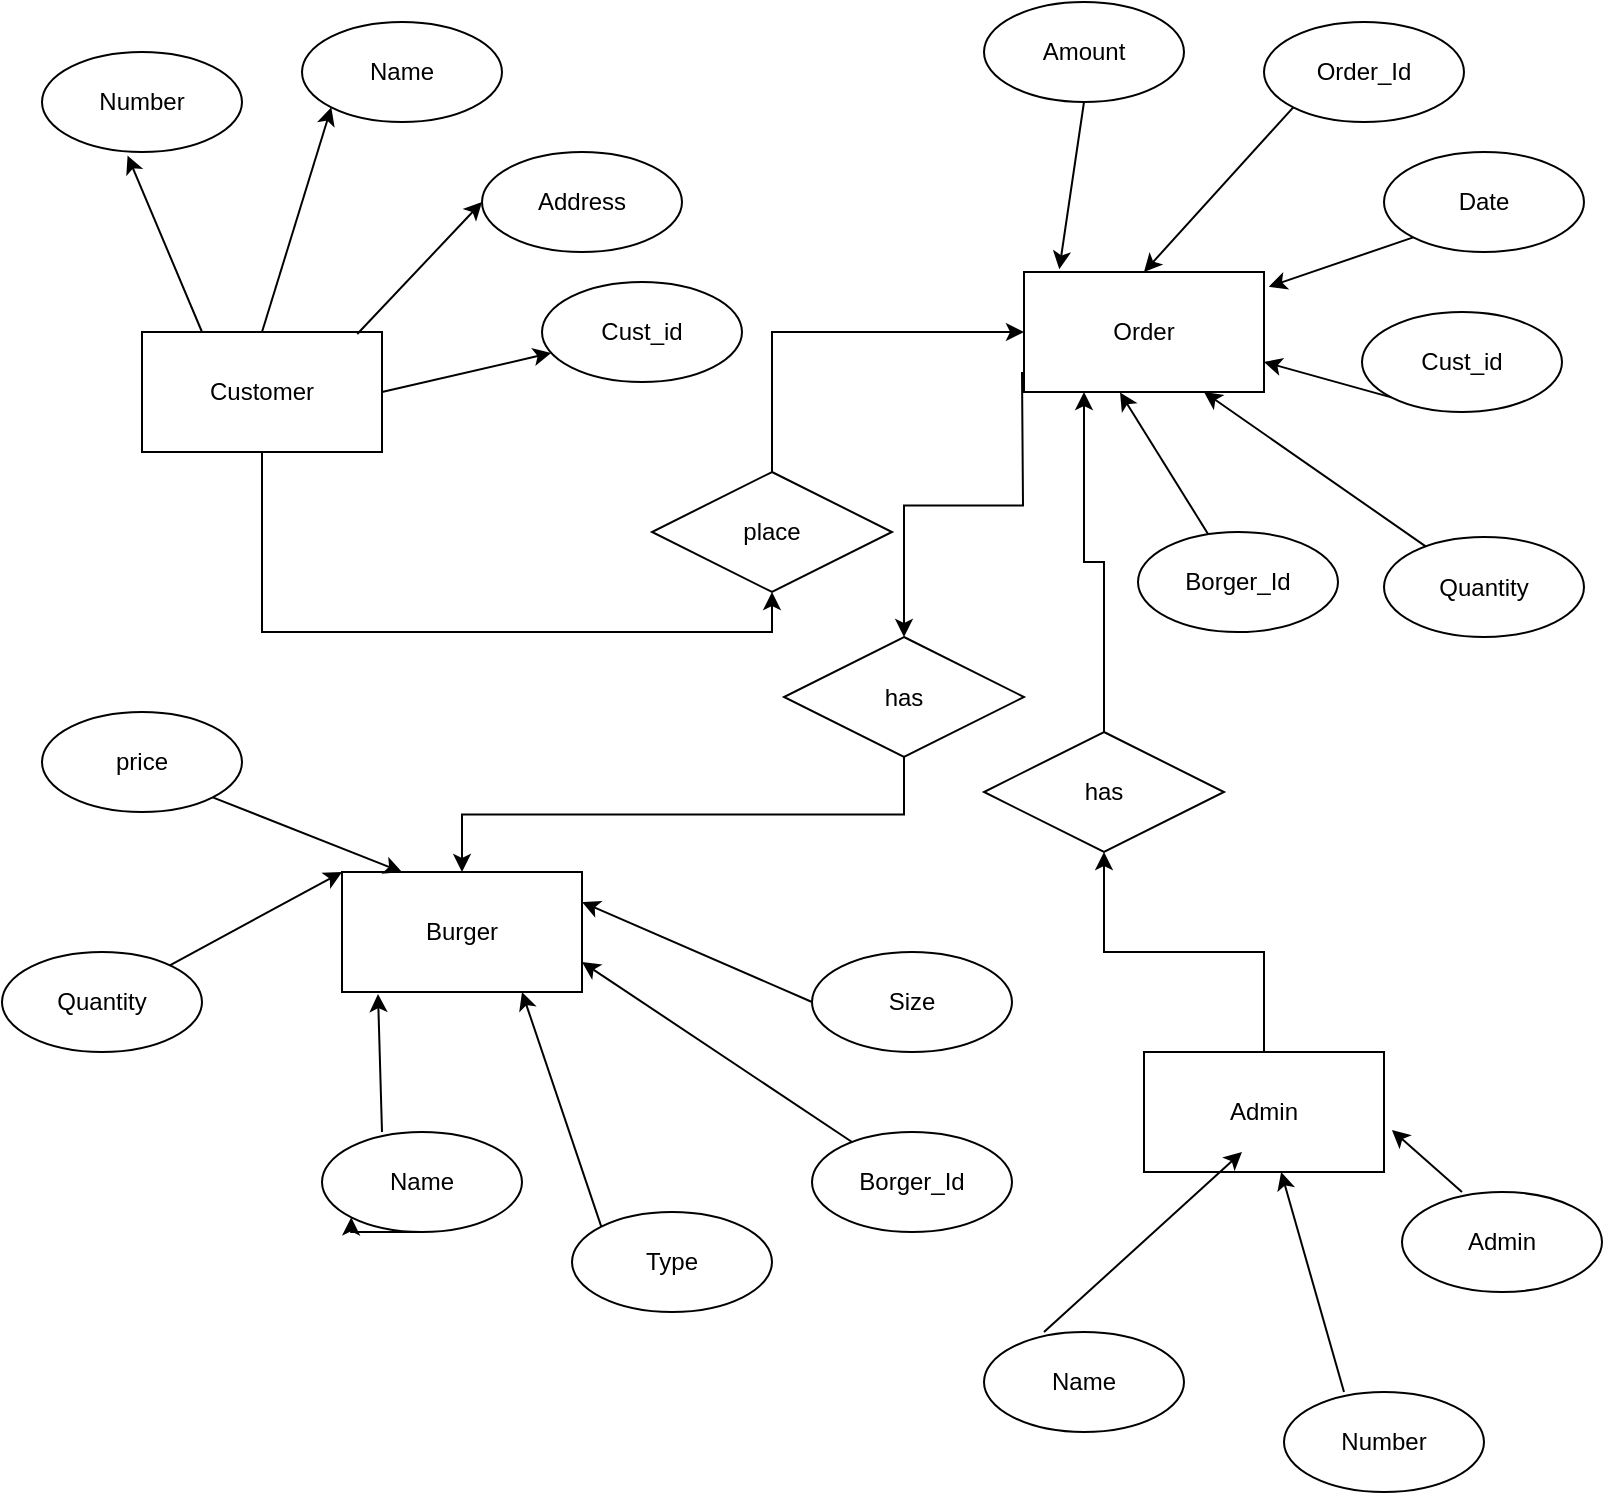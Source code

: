 <mxfile version="24.7.17">
  <diagram name="Page-1" id="s-1Xge24AGk-_zhSLOcj">
    <mxGraphModel dx="1036" dy="614" grid="1" gridSize="10" guides="1" tooltips="1" connect="1" arrows="1" fold="1" page="1" pageScale="1" pageWidth="850" pageHeight="1100" math="0" shadow="0">
      <root>
        <mxCell id="0" />
        <mxCell id="1" parent="0" />
        <mxCell id="LQtEZGlkrlKJnaAbSItU-1" value="Cust_id" style="ellipse;whiteSpace=wrap;html=1;" vertex="1" parent="1">
          <mxGeometry x="310" y="215" width="100" height="50" as="geometry" />
        </mxCell>
        <mxCell id="LQtEZGlkrlKJnaAbSItU-2" value="Customer" style="rounded=0;whiteSpace=wrap;html=1;" vertex="1" parent="1">
          <mxGeometry x="110" y="240" width="120" height="60" as="geometry" />
        </mxCell>
        <mxCell id="LQtEZGlkrlKJnaAbSItU-3" value="Number" style="ellipse;whiteSpace=wrap;html=1;" vertex="1" parent="1">
          <mxGeometry x="60" y="100" width="100" height="50" as="geometry" />
        </mxCell>
        <mxCell id="LQtEZGlkrlKJnaAbSItU-4" value="Address" style="ellipse;whiteSpace=wrap;html=1;" vertex="1" parent="1">
          <mxGeometry x="280" y="150" width="100" height="50" as="geometry" />
        </mxCell>
        <mxCell id="LQtEZGlkrlKJnaAbSItU-5" value="Name" style="ellipse;whiteSpace=wrap;html=1;" vertex="1" parent="1">
          <mxGeometry x="190" y="85" width="100" height="50" as="geometry" />
        </mxCell>
        <mxCell id="LQtEZGlkrlKJnaAbSItU-6" value="Burger" style="rounded=0;whiteSpace=wrap;html=1;" vertex="1" parent="1">
          <mxGeometry x="210" y="510" width="120" height="60" as="geometry" />
        </mxCell>
        <mxCell id="LQtEZGlkrlKJnaAbSItU-7" value="Size" style="ellipse;whiteSpace=wrap;html=1;" vertex="1" parent="1">
          <mxGeometry x="445" y="550" width="100" height="50" as="geometry" />
        </mxCell>
        <mxCell id="LQtEZGlkrlKJnaAbSItU-8" value="price" style="ellipse;whiteSpace=wrap;html=1;" vertex="1" parent="1">
          <mxGeometry x="60" y="430" width="100" height="50" as="geometry" />
        </mxCell>
        <mxCell id="LQtEZGlkrlKJnaAbSItU-9" value="Borger_Id" style="ellipse;whiteSpace=wrap;html=1;" vertex="1" parent="1">
          <mxGeometry x="445" y="640" width="100" height="50" as="geometry" />
        </mxCell>
        <mxCell id="LQtEZGlkrlKJnaAbSItU-10" value="Type" style="ellipse;whiteSpace=wrap;html=1;" vertex="1" parent="1">
          <mxGeometry x="325" y="680" width="100" height="50" as="geometry" />
        </mxCell>
        <mxCell id="LQtEZGlkrlKJnaAbSItU-11" value="Order" style="rounded=0;whiteSpace=wrap;html=1;" vertex="1" parent="1">
          <mxGeometry x="551" y="210" width="120" height="60" as="geometry" />
        </mxCell>
        <mxCell id="LQtEZGlkrlKJnaAbSItU-12" value="Name" style="ellipse;whiteSpace=wrap;html=1;" vertex="1" parent="1">
          <mxGeometry x="200" y="640" width="100" height="50" as="geometry" />
        </mxCell>
        <mxCell id="LQtEZGlkrlKJnaAbSItU-13" value="Quantity" style="ellipse;whiteSpace=wrap;html=1;" vertex="1" parent="1">
          <mxGeometry x="40" y="550" width="100" height="50" as="geometry" />
        </mxCell>
        <mxCell id="LQtEZGlkrlKJnaAbSItU-14" value="" style="endArrow=classic;html=1;rounded=0;exitX=0.25;exitY=0;exitDx=0;exitDy=0;entryX=0.428;entryY=1.036;entryDx=0;entryDy=0;entryPerimeter=0;" edge="1" parent="1" source="LQtEZGlkrlKJnaAbSItU-2" target="LQtEZGlkrlKJnaAbSItU-3">
          <mxGeometry width="50" height="50" relative="1" as="geometry">
            <mxPoint x="380" y="340" as="sourcePoint" />
            <mxPoint x="430" y="290" as="targetPoint" />
          </mxGeometry>
        </mxCell>
        <mxCell id="LQtEZGlkrlKJnaAbSItU-15" value="" style="endArrow=classic;html=1;rounded=0;exitX=0.5;exitY=0;exitDx=0;exitDy=0;entryX=0;entryY=1;entryDx=0;entryDy=0;" edge="1" parent="1" source="LQtEZGlkrlKJnaAbSItU-2" target="LQtEZGlkrlKJnaAbSItU-5">
          <mxGeometry width="50" height="50" relative="1" as="geometry">
            <mxPoint x="190" y="240" as="sourcePoint" />
            <mxPoint x="163" y="162" as="targetPoint" />
          </mxGeometry>
        </mxCell>
        <mxCell id="LQtEZGlkrlKJnaAbSItU-16" value="" style="endArrow=classic;html=1;rounded=0;exitX=0.897;exitY=0.017;exitDx=0;exitDy=0;entryX=0;entryY=0.5;entryDx=0;entryDy=0;exitPerimeter=0;" edge="1" parent="1" source="LQtEZGlkrlKJnaAbSItU-2" target="LQtEZGlkrlKJnaAbSItU-4">
          <mxGeometry width="50" height="50" relative="1" as="geometry">
            <mxPoint x="200" y="250" as="sourcePoint" />
            <mxPoint x="173" y="172" as="targetPoint" />
          </mxGeometry>
        </mxCell>
        <mxCell id="LQtEZGlkrlKJnaAbSItU-17" value="" style="endArrow=classic;html=1;rounded=0;exitX=1;exitY=0.5;exitDx=0;exitDy=0;" edge="1" parent="1" source="LQtEZGlkrlKJnaAbSItU-2" target="LQtEZGlkrlKJnaAbSItU-1">
          <mxGeometry width="50" height="50" relative="1" as="geometry">
            <mxPoint x="210" y="260" as="sourcePoint" />
            <mxPoint x="183" y="182" as="targetPoint" />
          </mxGeometry>
        </mxCell>
        <mxCell id="LQtEZGlkrlKJnaAbSItU-18" value="" style="endArrow=classic;html=1;rounded=0;entryX=0;entryY=0;entryDx=0;entryDy=0;" edge="1" parent="1" source="LQtEZGlkrlKJnaAbSItU-13" target="LQtEZGlkrlKJnaAbSItU-6">
          <mxGeometry width="50" height="50" relative="1" as="geometry">
            <mxPoint x="220" y="270" as="sourcePoint" />
            <mxPoint x="193" y="192" as="targetPoint" />
          </mxGeometry>
        </mxCell>
        <mxCell id="LQtEZGlkrlKJnaAbSItU-19" value="" style="endArrow=classic;html=1;rounded=0;entryX=0.25;entryY=0;entryDx=0;entryDy=0;exitX=1;exitY=1;exitDx=0;exitDy=0;" edge="1" parent="1" source="LQtEZGlkrlKJnaAbSItU-8" target="LQtEZGlkrlKJnaAbSItU-6">
          <mxGeometry width="50" height="50" relative="1" as="geometry">
            <mxPoint x="236" y="446" as="sourcePoint" />
            <mxPoint x="290" y="490" as="targetPoint" />
          </mxGeometry>
        </mxCell>
        <mxCell id="LQtEZGlkrlKJnaAbSItU-20" value="" style="endArrow=classic;html=1;rounded=0;exitX=0;exitY=0.5;exitDx=0;exitDy=0;entryX=1;entryY=0.25;entryDx=0;entryDy=0;" edge="1" parent="1" source="LQtEZGlkrlKJnaAbSItU-7" target="LQtEZGlkrlKJnaAbSItU-6">
          <mxGeometry width="50" height="50" relative="1" as="geometry">
            <mxPoint x="246" y="456" as="sourcePoint" />
            <mxPoint x="300" y="500" as="targetPoint" />
          </mxGeometry>
        </mxCell>
        <mxCell id="LQtEZGlkrlKJnaAbSItU-21" value="" style="endArrow=classic;html=1;rounded=0;entryX=1;entryY=0.75;entryDx=0;entryDy=0;" edge="1" parent="1" source="LQtEZGlkrlKJnaAbSItU-9" target="LQtEZGlkrlKJnaAbSItU-6">
          <mxGeometry width="50" height="50" relative="1" as="geometry">
            <mxPoint x="424" y="433" as="sourcePoint" />
            <mxPoint x="375" y="490" as="targetPoint" />
          </mxGeometry>
        </mxCell>
        <mxCell id="LQtEZGlkrlKJnaAbSItU-22" value="" style="endArrow=classic;html=1;rounded=0;entryX=0.75;entryY=1;entryDx=0;entryDy=0;exitX=0;exitY=0;exitDx=0;exitDy=0;" edge="1" parent="1" source="LQtEZGlkrlKJnaAbSItU-10" target="LQtEZGlkrlKJnaAbSItU-6">
          <mxGeometry width="50" height="50" relative="1" as="geometry">
            <mxPoint x="443" y="488" as="sourcePoint" />
            <mxPoint x="412" y="499" as="targetPoint" />
          </mxGeometry>
        </mxCell>
        <mxCell id="LQtEZGlkrlKJnaAbSItU-23" value="" style="endArrow=classic;html=1;rounded=0;entryX=0.15;entryY=1.017;entryDx=0;entryDy=0;exitX=0.3;exitY=0;exitDx=0;exitDy=0;exitPerimeter=0;entryPerimeter=0;" edge="1" parent="1" source="LQtEZGlkrlKJnaAbSItU-12" target="LQtEZGlkrlKJnaAbSItU-6">
          <mxGeometry width="50" height="50" relative="1" as="geometry">
            <mxPoint x="450" y="527" as="sourcePoint" />
            <mxPoint x="410" y="520" as="targetPoint" />
          </mxGeometry>
        </mxCell>
        <mxCell id="LQtEZGlkrlKJnaAbSItU-24" value="Order_Id" style="ellipse;whiteSpace=wrap;html=1;" vertex="1" parent="1">
          <mxGeometry x="671" y="85" width="100" height="50" as="geometry" />
        </mxCell>
        <mxCell id="LQtEZGlkrlKJnaAbSItU-25" value="" style="endArrow=classic;html=1;rounded=0;entryX=0.5;entryY=0;entryDx=0;entryDy=0;exitX=0;exitY=1;exitDx=0;exitDy=0;" edge="1" parent="1" source="LQtEZGlkrlKJnaAbSItU-24" target="LQtEZGlkrlKJnaAbSItU-11">
          <mxGeometry width="50" height="50" relative="1" as="geometry">
            <mxPoint x="695" y="128" as="sourcePoint" />
            <mxPoint x="640" y="185" as="targetPoint" />
          </mxGeometry>
        </mxCell>
        <mxCell id="LQtEZGlkrlKJnaAbSItU-26" value="Quantity&lt;span style=&quot;color: rgba(0, 0, 0, 0); font-family: monospace; font-size: 0px; text-align: start; text-wrap: nowrap;&quot;&gt;%3CmxGraphModel%3E%3Croot%3E%3CmxCell%20id%3D%220%22%2F%3E%3CmxCell%20id%3D%221%22%20parent%3D%220%22%2F%3E%3CmxCell%20id%3D%222%22%20value%3D%22Order_Id%22%20style%3D%22ellipse%3BwhiteSpace%3Dwrap%3Bhtml%3D1%3B%22%20vertex%3D%221%22%20parent%3D%221%22%3E%3CmxGeometry%20x%3D%22671%22%20y%3D%2285%22%20width%3D%22100%22%20height%3D%2250%22%20as%3D%22geometry%22%2F%3E%3C%2FmxCell%3E%3CmxCell%20id%3D%223%22%20value%3D%22%22%20style%3D%22endArrow%3Dclassic%3Bhtml%3D1%3Brounded%3D0%3BentryX%3D0.5%3BentryY%3D0%3BentryDx%3D0%3BentryDy%3D0%3BexitX%3D0%3BexitY%3D1%3BexitDx%3D0%3BexitDy%3D0%3B%22%20edge%3D%221%22%20source%3D%222%22%20parent%3D%221%22%3E%3CmxGeometry%20width%3D%2250%22%20height%3D%2250%22%20relative%3D%221%22%20as%3D%22geometry%22%3E%3CmxPoint%20x%3D%22695%22%20y%3D%22128%22%20as%3D%22sourcePoint%22%2F%3E%3CmxPoint%20x%3D%22640%22%20y%3D%22210%22%20as%3D%22targetPoint%22%2F%3E%3C%2FmxGeometry%3E%3C%2FmxCell%3E%3C%2Froot%3E%3C%2FmxGraphModel%3E&lt;/span&gt;" style="ellipse;whiteSpace=wrap;html=1;" vertex="1" parent="1">
          <mxGeometry x="731" y="342.5" width="100" height="50" as="geometry" />
        </mxCell>
        <mxCell id="LQtEZGlkrlKJnaAbSItU-27" value="" style="endArrow=classic;html=1;rounded=0;entryX=0.75;entryY=1;entryDx=0;entryDy=0;" edge="1" parent="1" source="LQtEZGlkrlKJnaAbSItU-26" target="LQtEZGlkrlKJnaAbSItU-11">
          <mxGeometry width="50" height="50" relative="1" as="geometry">
            <mxPoint x="755" y="385.5" as="sourcePoint" />
            <mxPoint x="700" y="467.5" as="targetPoint" />
          </mxGeometry>
        </mxCell>
        <mxCell id="LQtEZGlkrlKJnaAbSItU-28" value="Date" style="ellipse;whiteSpace=wrap;html=1;" vertex="1" parent="1">
          <mxGeometry x="731" y="150" width="100" height="50" as="geometry" />
        </mxCell>
        <mxCell id="LQtEZGlkrlKJnaAbSItU-29" value="" style="endArrow=classic;html=1;rounded=0;entryX=1.02;entryY=0.123;entryDx=0;entryDy=0;exitX=0;exitY=1;exitDx=0;exitDy=0;entryPerimeter=0;" edge="1" parent="1" source="LQtEZGlkrlKJnaAbSItU-28" target="LQtEZGlkrlKJnaAbSItU-11">
          <mxGeometry width="50" height="50" relative="1" as="geometry">
            <mxPoint x="705" y="138" as="sourcePoint" />
            <mxPoint x="650" y="220" as="targetPoint" />
          </mxGeometry>
        </mxCell>
        <mxCell id="LQtEZGlkrlKJnaAbSItU-30" value="Cust_id" style="ellipse;whiteSpace=wrap;html=1;" vertex="1" parent="1">
          <mxGeometry x="720" y="230" width="100" height="50" as="geometry" />
        </mxCell>
        <mxCell id="LQtEZGlkrlKJnaAbSItU-31" value="" style="endArrow=classic;html=1;rounded=0;entryX=1;entryY=0.75;entryDx=0;entryDy=0;exitX=0;exitY=1;exitDx=0;exitDy=0;" edge="1" parent="1" source="LQtEZGlkrlKJnaAbSItU-30" target="LQtEZGlkrlKJnaAbSItU-11">
          <mxGeometry width="50" height="50" relative="1" as="geometry">
            <mxPoint x="743" y="211" as="sourcePoint" />
            <mxPoint x="740" y="290" as="targetPoint" />
          </mxGeometry>
        </mxCell>
        <mxCell id="LQtEZGlkrlKJnaAbSItU-32" value="Amount" style="ellipse;whiteSpace=wrap;html=1;" vertex="1" parent="1">
          <mxGeometry x="531" y="75" width="100" height="50" as="geometry" />
        </mxCell>
        <mxCell id="LQtEZGlkrlKJnaAbSItU-33" value="" style="endArrow=classic;html=1;rounded=0;entryX=0.147;entryY=-0.023;entryDx=0;entryDy=0;exitX=0.5;exitY=1;exitDx=0;exitDy=0;entryPerimeter=0;" edge="1" parent="1" source="LQtEZGlkrlKJnaAbSItU-32" target="LQtEZGlkrlKJnaAbSItU-11">
          <mxGeometry width="50" height="50" relative="1" as="geometry">
            <mxPoint x="555" y="118" as="sourcePoint" />
            <mxPoint x="500" y="200" as="targetPoint" />
          </mxGeometry>
        </mxCell>
        <mxCell id="LQtEZGlkrlKJnaAbSItU-34" value="Borger_Id" style="ellipse;whiteSpace=wrap;html=1;" vertex="1" parent="1">
          <mxGeometry x="608" y="340" width="100" height="50" as="geometry" />
        </mxCell>
        <mxCell id="LQtEZGlkrlKJnaAbSItU-35" value="" style="endArrow=classic;html=1;rounded=0;entryX=0.4;entryY=1.003;entryDx=0;entryDy=0;entryPerimeter=0;" edge="1" parent="1" source="LQtEZGlkrlKJnaAbSItU-34" target="LQtEZGlkrlKJnaAbSItU-11">
          <mxGeometry width="50" height="50" relative="1" as="geometry">
            <mxPoint x="562" y="323" as="sourcePoint" />
            <mxPoint x="540" y="379" as="targetPoint" />
          </mxGeometry>
        </mxCell>
        <mxCell id="LQtEZGlkrlKJnaAbSItU-36" value="Admin" style="rounded=0;whiteSpace=wrap;html=1;" vertex="1" parent="1">
          <mxGeometry x="611" y="600" width="120" height="60" as="geometry" />
        </mxCell>
        <mxCell id="LQtEZGlkrlKJnaAbSItU-37" value="Admin" style="ellipse;whiteSpace=wrap;html=1;" vertex="1" parent="1">
          <mxGeometry x="740" y="670" width="100" height="50" as="geometry" />
        </mxCell>
        <mxCell id="LQtEZGlkrlKJnaAbSItU-38" value="" style="endArrow=classic;html=1;rounded=0;entryX=1.033;entryY=0.65;entryDx=0;entryDy=0;exitX=0.3;exitY=0;exitDx=0;exitDy=0;exitPerimeter=0;entryPerimeter=0;" edge="1" parent="1" source="LQtEZGlkrlKJnaAbSItU-37" target="LQtEZGlkrlKJnaAbSItU-36">
          <mxGeometry width="50" height="50" relative="1" as="geometry">
            <mxPoint x="350" y="667" as="sourcePoint" />
            <mxPoint x="270" y="680" as="targetPoint" />
          </mxGeometry>
        </mxCell>
        <mxCell id="LQtEZGlkrlKJnaAbSItU-39" value="Name" style="ellipse;whiteSpace=wrap;html=1;" vertex="1" parent="1">
          <mxGeometry x="531" y="740" width="100" height="50" as="geometry" />
        </mxCell>
        <mxCell id="LQtEZGlkrlKJnaAbSItU-40" value="" style="endArrow=classic;html=1;rounded=0;exitX=0.3;exitY=0;exitDx=0;exitDy=0;exitPerimeter=0;" edge="1" parent="1" source="LQtEZGlkrlKJnaAbSItU-39">
          <mxGeometry width="50" height="50" relative="1" as="geometry">
            <mxPoint x="270" y="707" as="sourcePoint" />
            <mxPoint x="660" y="650" as="targetPoint" />
          </mxGeometry>
        </mxCell>
        <mxCell id="LQtEZGlkrlKJnaAbSItU-41" value="Number" style="ellipse;whiteSpace=wrap;html=1;" vertex="1" parent="1">
          <mxGeometry x="681" y="770" width="100" height="50" as="geometry" />
        </mxCell>
        <mxCell id="LQtEZGlkrlKJnaAbSItU-42" value="" style="endArrow=classic;html=1;rounded=0;exitX=0.3;exitY=0;exitDx=0;exitDy=0;exitPerimeter=0;" edge="1" parent="1" source="LQtEZGlkrlKJnaAbSItU-41" target="LQtEZGlkrlKJnaAbSItU-36">
          <mxGeometry width="50" height="50" relative="1" as="geometry">
            <mxPoint x="480" y="557" as="sourcePoint" />
            <mxPoint x="400" y="570" as="targetPoint" />
          </mxGeometry>
        </mxCell>
        <mxCell id="LQtEZGlkrlKJnaAbSItU-44" value="place" style="shape=rhombus;perimeter=rhombusPerimeter;whiteSpace=wrap;html=1;align=center;" vertex="1" parent="1">
          <mxGeometry x="365" y="310" width="120" height="60" as="geometry" />
        </mxCell>
        <mxCell id="LQtEZGlkrlKJnaAbSItU-47" value="has" style="shape=rhombus;perimeter=rhombusPerimeter;whiteSpace=wrap;html=1;align=center;" vertex="1" parent="1">
          <mxGeometry x="531" y="440" width="120" height="60" as="geometry" />
        </mxCell>
        <mxCell id="LQtEZGlkrlKJnaAbSItU-54" value="has" style="shape=rhombus;perimeter=rhombusPerimeter;whiteSpace=wrap;html=1;align=center;" vertex="1" parent="1">
          <mxGeometry x="431" y="392.5" width="120" height="60" as="geometry" />
        </mxCell>
        <mxCell id="LQtEZGlkrlKJnaAbSItU-55" style="edgeStyle=orthogonalEdgeStyle;rounded=0;orthogonalLoop=1;jettySize=auto;html=1;exitX=0.5;exitY=1;exitDx=0;exitDy=0;entryX=0;entryY=1;entryDx=0;entryDy=0;" edge="1" parent="1" source="LQtEZGlkrlKJnaAbSItU-12" target="LQtEZGlkrlKJnaAbSItU-12">
          <mxGeometry relative="1" as="geometry" />
        </mxCell>
        <mxCell id="LQtEZGlkrlKJnaAbSItU-56" style="edgeStyle=orthogonalEdgeStyle;rounded=0;orthogonalLoop=1;jettySize=auto;html=1;endArrow=none;endFill=0;startArrow=classic;startFill=1;" edge="1" parent="1" source="LQtEZGlkrlKJnaAbSItU-11" target="LQtEZGlkrlKJnaAbSItU-44">
          <mxGeometry relative="1" as="geometry" />
        </mxCell>
        <mxCell id="LQtEZGlkrlKJnaAbSItU-57" style="edgeStyle=orthogonalEdgeStyle;rounded=0;orthogonalLoop=1;jettySize=auto;html=1;entryX=0.5;entryY=1;entryDx=0;entryDy=0;exitX=0.5;exitY=1;exitDx=0;exitDy=0;endArrow=none;endFill=0;startArrow=classic;startFill=1;" edge="1" parent="1" source="LQtEZGlkrlKJnaAbSItU-44" target="LQtEZGlkrlKJnaAbSItU-2">
          <mxGeometry relative="1" as="geometry">
            <mxPoint x="561" y="250" as="sourcePoint" />
            <mxPoint x="450" y="340" as="targetPoint" />
          </mxGeometry>
        </mxCell>
        <mxCell id="LQtEZGlkrlKJnaAbSItU-58" style="edgeStyle=orthogonalEdgeStyle;rounded=0;orthogonalLoop=1;jettySize=auto;html=1;entryX=0.5;entryY=0;entryDx=0;entryDy=0;exitX=0.25;exitY=1;exitDx=0;exitDy=0;startArrow=classic;startFill=1;endArrow=none;endFill=0;" edge="1" parent="1" source="LQtEZGlkrlKJnaAbSItU-11" target="LQtEZGlkrlKJnaAbSItU-47">
          <mxGeometry relative="1" as="geometry">
            <mxPoint x="561" y="250" as="sourcePoint" />
            <mxPoint x="450" y="340" as="targetPoint" />
          </mxGeometry>
        </mxCell>
        <mxCell id="LQtEZGlkrlKJnaAbSItU-59" style="edgeStyle=orthogonalEdgeStyle;rounded=0;orthogonalLoop=1;jettySize=auto;html=1;entryX=0.5;entryY=0;entryDx=0;entryDy=0;exitX=0.5;exitY=1;exitDx=0;exitDy=0;" edge="1" parent="1" source="LQtEZGlkrlKJnaAbSItU-54" target="LQtEZGlkrlKJnaAbSItU-6">
          <mxGeometry relative="1" as="geometry">
            <mxPoint x="591" y="280" as="sourcePoint" />
            <mxPoint x="601" y="450" as="targetPoint" />
          </mxGeometry>
        </mxCell>
        <mxCell id="LQtEZGlkrlKJnaAbSItU-60" style="edgeStyle=orthogonalEdgeStyle;rounded=0;orthogonalLoop=1;jettySize=auto;html=1;" edge="1" parent="1" target="LQtEZGlkrlKJnaAbSItU-54">
          <mxGeometry relative="1" as="geometry">
            <mxPoint x="550" y="260" as="sourcePoint" />
            <mxPoint x="724" y="627" as="targetPoint" />
          </mxGeometry>
        </mxCell>
        <mxCell id="LQtEZGlkrlKJnaAbSItU-61" style="edgeStyle=orthogonalEdgeStyle;rounded=0;orthogonalLoop=1;jettySize=auto;html=1;entryX=0.5;entryY=0;entryDx=0;entryDy=0;exitX=0.5;exitY=1;exitDx=0;exitDy=0;endArrow=none;endFill=0;startArrow=classic;startFill=1;" edge="1" parent="1" source="LQtEZGlkrlKJnaAbSItU-47" target="LQtEZGlkrlKJnaAbSItU-36">
          <mxGeometry relative="1" as="geometry">
            <mxPoint x="591" y="280" as="sourcePoint" />
            <mxPoint x="601" y="450" as="targetPoint" />
          </mxGeometry>
        </mxCell>
      </root>
    </mxGraphModel>
  </diagram>
</mxfile>
